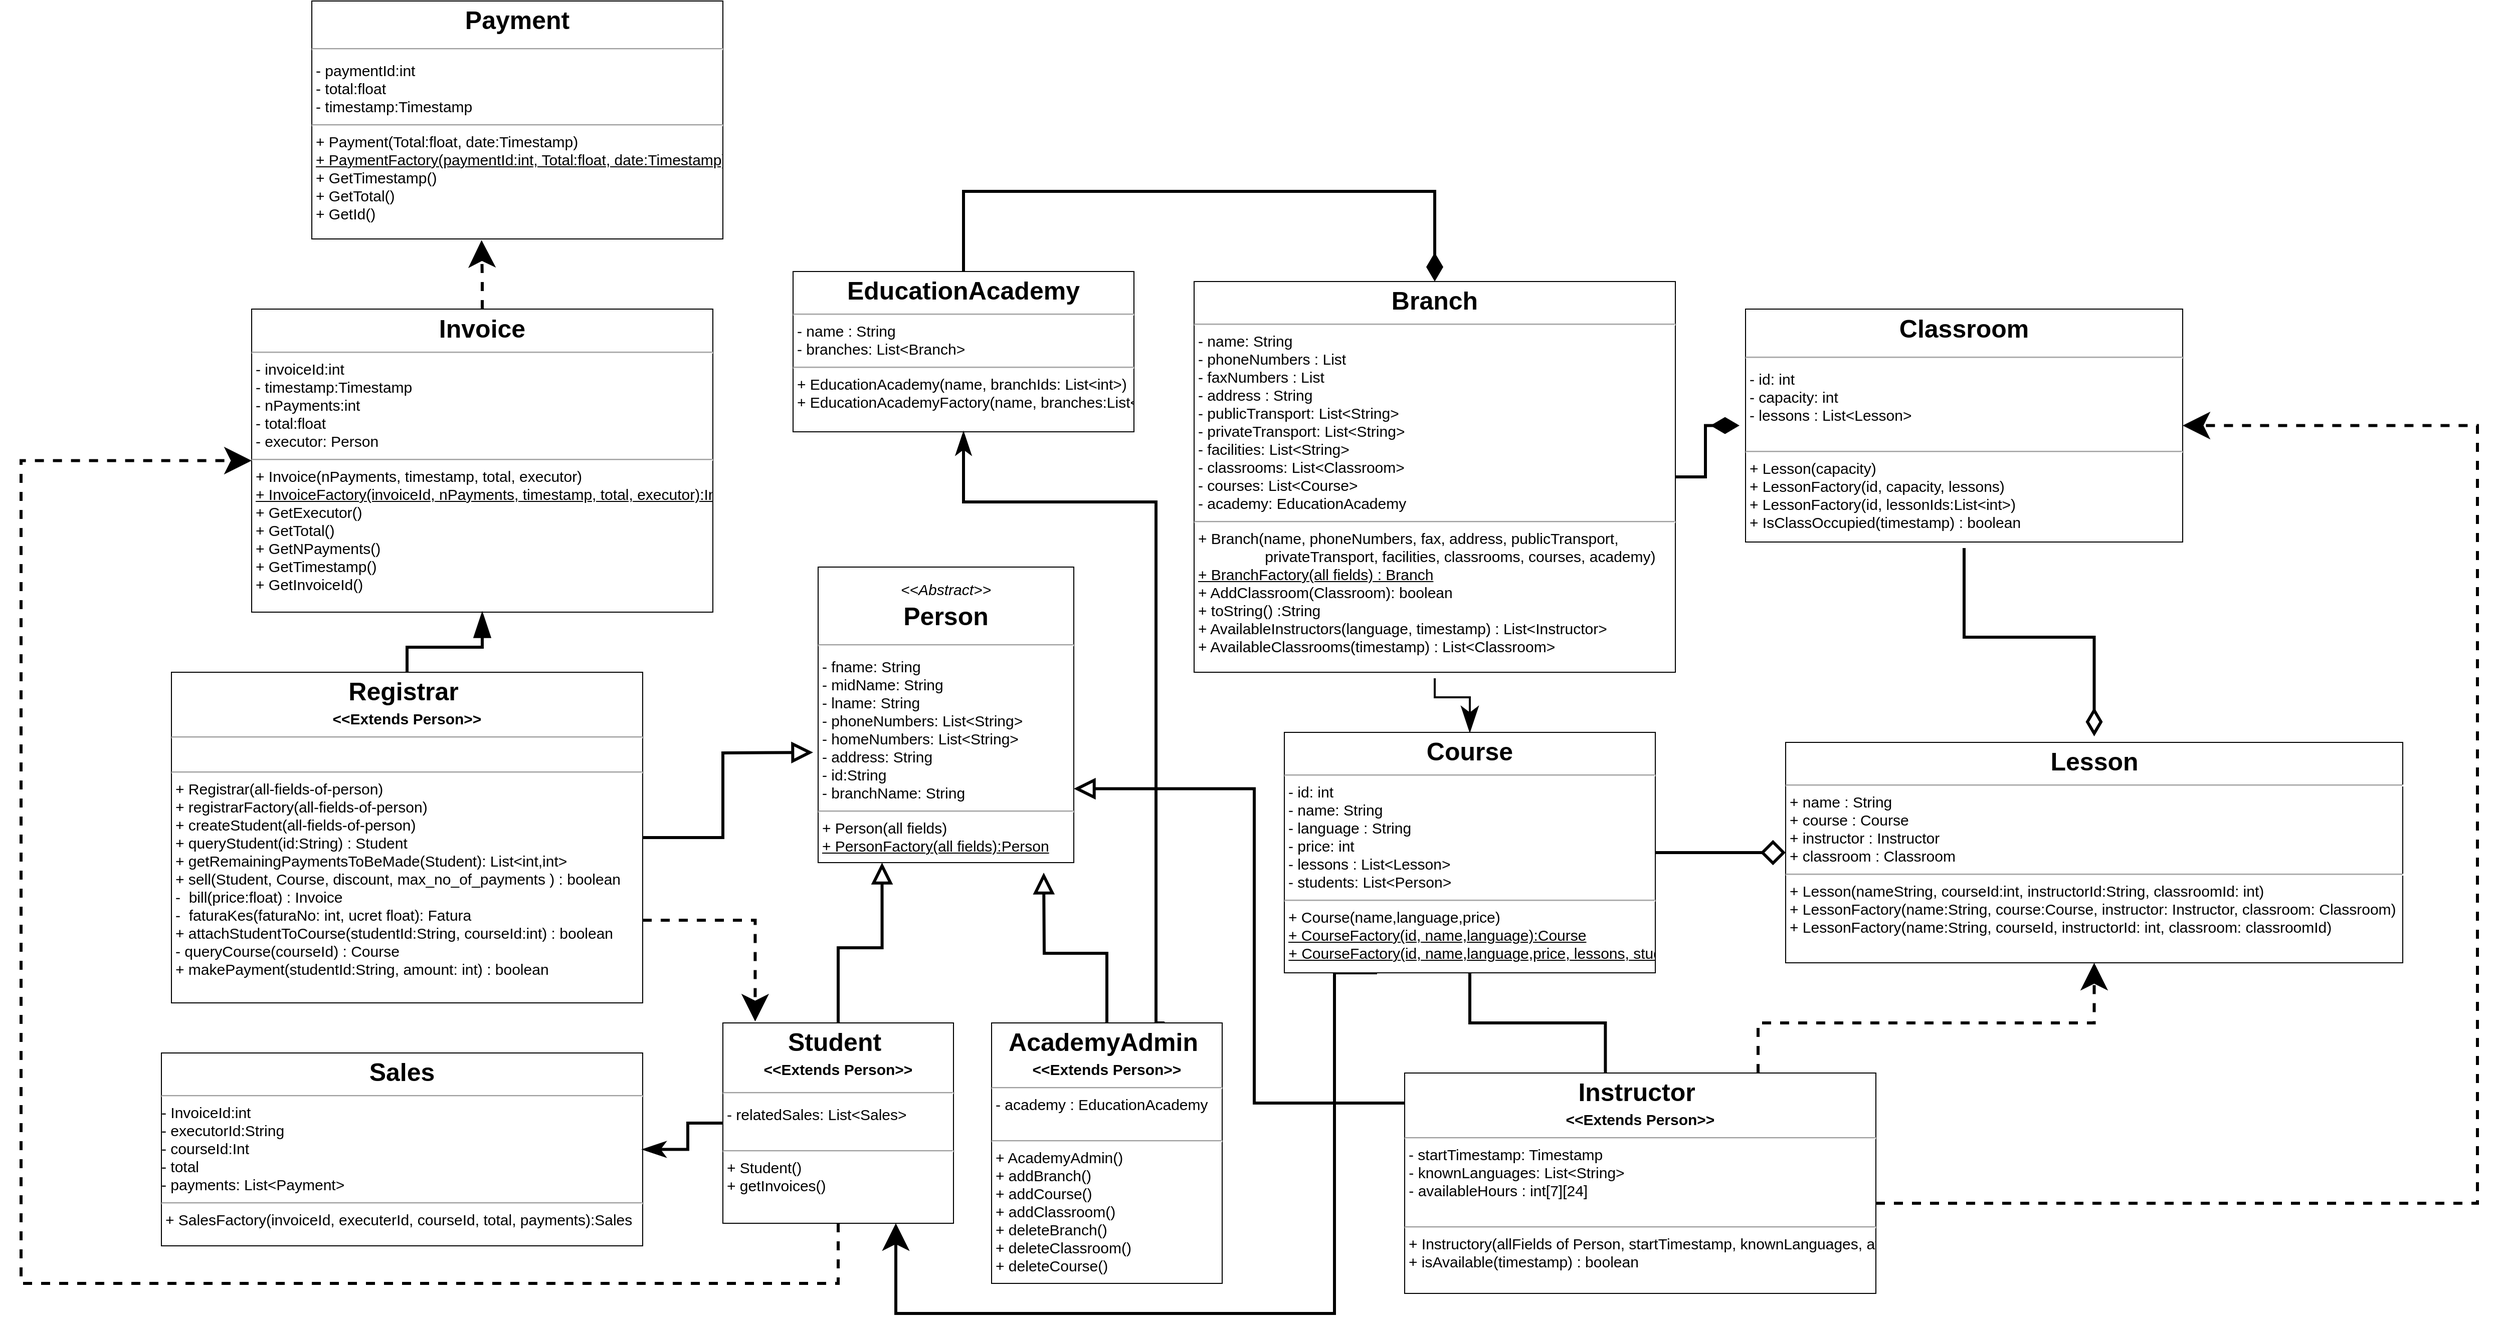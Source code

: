 <mxfile version="13.0.5" type="device"><diagram id="2C_OAqf6J48LIvQgEIky" name="Page-1"><mxGraphModel dx="1768" dy="2497" grid="1" gridSize="10" guides="1" tooltips="1" connect="1" arrows="1" fold="1" page="1" pageScale="1" pageWidth="827" pageHeight="1169" math="0" shadow="0"><root><mxCell id="0"/><mxCell id="1" parent="0"/><mxCell id="1T0e_GqryisU6ps7RRS--2" style="edgeStyle=orthogonalEdgeStyle;rounded=0;orthogonalLoop=1;jettySize=auto;html=1;entryX=0.5;entryY=0;entryDx=0;entryDy=0;endArrow=diamondThin;endFill=1;strokeWidth=3;endSize=20;fontSize=15;exitX=0.5;exitY=0;exitDx=0;exitDy=0;" edge="1" parent="1" source="rTqY-2HnJ8GbLeVZqJn4-1" target="rTqY-2HnJ8GbLeVZqJn4-5"><mxGeometry relative="1" as="geometry"><Array as="points"><mxPoint x="1810" y="60"/><mxPoint x="2280" y="60"/></Array></mxGeometry></mxCell><mxCell id="rTqY-2HnJ8GbLeVZqJn4-1" value="&lt;p style=&quot;margin: 4px 0px 0px ; text-align: center&quot;&gt;&lt;b&gt;&lt;font style=&quot;font-size: 25px&quot;&gt;EducationAcademy&lt;/font&gt;&lt;/b&gt;&lt;/p&gt;&lt;hr style=&quot;font-size: 15px&quot;&gt;&lt;p style=&quot;margin: 0px 0px 0px 4px ; font-size: 15px&quot;&gt;- name : String&amp;nbsp;&lt;/p&gt;&lt;p style=&quot;margin: 0px 0px 0px 4px ; font-size: 15px&quot;&gt;- branches: List&amp;lt;Branch&amp;gt;&lt;/p&gt;&lt;hr style=&quot;font-size: 15px&quot;&gt;&lt;p style=&quot;margin: 0px 0px 0px 4px ; font-size: 15px&quot;&gt;+ EducationAcademy(name, branchIds: List&amp;lt;int&amp;gt;)&lt;br style=&quot;font-size: 15px&quot;&gt;&lt;/p&gt;&lt;p style=&quot;margin: 0px 0px 0px 4px ; font-size: 15px&quot;&gt;+ EducationAcademyFactory(name, branches:List&amp;lt;Branch&amp;gt;)&lt;/p&gt;&lt;p style=&quot;margin: 0px 0px 0px 4px ; font-size: 15px&quot;&gt;&lt;br style=&quot;font-size: 15px&quot;&gt;&lt;/p&gt;" style="verticalAlign=top;align=left;overflow=fill;fontSize=15;fontFamily=Helvetica;html=1;" parent="1" vertex="1"><mxGeometry x="1640" y="140" width="340" height="160" as="geometry"/></mxCell><mxCell id="1T0e_GqryisU6ps7RRS--7" style="edgeStyle=orthogonalEdgeStyle;rounded=0;orthogonalLoop=1;jettySize=auto;html=1;sourcePerimeterSpacing=6;endArrow=diamondThin;endFill=0;endSize=20;targetPerimeterSpacing=6;strokeWidth=3;fontSize=15;" edge="1" parent="1" source="rTqY-2HnJ8GbLeVZqJn4-2" target="rTqY-2HnJ8GbLeVZqJn4-11"><mxGeometry relative="1" as="geometry"/></mxCell><mxCell id="rTqY-2HnJ8GbLeVZqJn4-2" value="&lt;p style=&quot;margin: 4px 0px 0px ; text-align: center ; font-size: 25px&quot;&gt;&lt;b&gt;&lt;font style=&quot;font-size: 25px&quot;&gt;Classroom&lt;/font&gt;&lt;/b&gt;&lt;/p&gt;&lt;hr style=&quot;font-size: 25px&quot;&gt;&lt;p style=&quot;margin: 0px 0px 0px 4px&quot;&gt;&lt;font style=&quot;font-size: 15px&quot;&gt;- id: int&lt;/font&gt;&lt;/p&gt;&lt;p style=&quot;margin: 0px 0px 0px 4px&quot;&gt;&lt;font style=&quot;font-size: 15px&quot;&gt;- capacity: int&lt;/font&gt;&lt;/p&gt;&lt;p style=&quot;margin: 0px 0px 0px 4px&quot;&gt;&lt;font style=&quot;font-size: 15px&quot;&gt;- lessons : List&amp;lt;Lesson&amp;gt;&lt;/font&gt;&lt;/p&gt;&lt;p style=&quot;margin: 0px 0px 0px 4px&quot;&gt;&lt;font style=&quot;font-size: 15px&quot;&gt;&lt;br&gt;&lt;/font&gt;&lt;/p&gt;&lt;hr&gt;&lt;p style=&quot;margin: 0px 0px 0px 4px&quot;&gt;&lt;font style=&quot;font-size: 15px&quot;&gt;+ Lesson(capacity)&lt;/font&gt;&lt;/p&gt;&lt;p style=&quot;margin: 0px 0px 0px 4px&quot;&gt;&lt;font style=&quot;font-size: 15px&quot;&gt;+ LessonFactory(id, capacity, lessons)&lt;/font&gt;&lt;/p&gt;&lt;p style=&quot;margin: 0px 0px 0px 4px&quot;&gt;&lt;font style=&quot;font-size: 15px&quot;&gt;+ LessonFactory(id, lessonIds:List&amp;lt;int&amp;gt;)&lt;/font&gt;&lt;/p&gt;&lt;p style=&quot;margin: 0px 0px 0px 4px&quot;&gt;&lt;font style=&quot;font-size: 15px&quot;&gt;+ IsClassOccupied(timestamp) : boolean&lt;/font&gt;&lt;/p&gt;" style="verticalAlign=top;align=left;overflow=fill;fontSize=15;fontFamily=Helvetica;html=1;" parent="1" vertex="1"><mxGeometry x="2590" y="177.5" width="436" height="232.5" as="geometry"/></mxCell><mxCell id="rTqY-2HnJ8GbLeVZqJn4-3" value="&lt;p style=&quot;margin: 4px 0px 0px ; text-align: center ; font-size: 25px&quot;&gt;&lt;i style=&quot;font-size: 15px&quot;&gt;&amp;lt;&amp;lt;Abstract&amp;gt;&amp;gt;&lt;/i&gt;&lt;br style=&quot;font-size: 15px&quot;&gt;&lt;b&gt;&lt;font style=&quot;font-size: 25px&quot;&gt;Person&lt;/font&gt;&lt;/b&gt;&lt;/p&gt;&lt;hr style=&quot;font-size: 25px&quot;&gt;&lt;p style=&quot;margin: 0px 0px 0px 4px ; font-size: 15px&quot;&gt;- fname: String&lt;/p&gt;&lt;p style=&quot;margin: 0px 0px 0px 4px ; font-size: 15px&quot;&gt;- midName: String&lt;/p&gt;&lt;p style=&quot;margin: 0px 0px 0px 4px ; font-size: 15px&quot;&gt;- lname: String&lt;/p&gt;&lt;p style=&quot;margin: 0px 0px 0px 4px ; font-size: 15px&quot;&gt;- phoneNumbers: List&amp;lt;String&amp;gt;&lt;/p&gt;&lt;p style=&quot;margin: 0px 0px 0px 4px ; font-size: 15px&quot;&gt;- homeNumbers: List&amp;lt;String&amp;gt;&lt;/p&gt;&lt;p style=&quot;margin: 0px 0px 0px 4px ; font-size: 15px&quot;&gt;- address: String&lt;br style=&quot;font-size: 15px&quot;&gt;&lt;/p&gt;&lt;p style=&quot;margin: 0px 0px 0px 4px ; font-size: 15px&quot;&gt;- id:String&lt;br style=&quot;font-size: 15px&quot;&gt;&lt;/p&gt;&lt;p style=&quot;margin: 0px 0px 0px 4px ; font-size: 15px&quot;&gt;- branchName: String&lt;/p&gt;&lt;hr style=&quot;font-size: 15px&quot;&gt;&lt;p style=&quot;margin: 0px 0px 0px 4px ; font-size: 15px&quot;&gt;+ Person(all fields)&lt;br style=&quot;font-size: 15px&quot;&gt;&lt;u style=&quot;font-size: 15px&quot;&gt;+ PersonFactory(all fields):Person&lt;/u&gt;&lt;/p&gt;" style="verticalAlign=top;align=left;overflow=fill;fontSize=15;fontFamily=Helvetica;html=1;" parent="1" vertex="1"><mxGeometry x="1665" y="435" width="255" height="295" as="geometry"/></mxCell><mxCell id="1T0e_GqryisU6ps7RRS--21" style="edgeStyle=orthogonalEdgeStyle;rounded=0;orthogonalLoop=1;jettySize=auto;html=1;entryX=1;entryY=0.75;entryDx=0;entryDy=0;sourcePerimeterSpacing=0;endArrow=block;endFill=0;endSize=14;targetPerimeterSpacing=0;strokeColor=#000000;strokeWidth=3;fontSize=15;" edge="1" parent="1" source="rTqY-2HnJ8GbLeVZqJn4-4" target="rTqY-2HnJ8GbLeVZqJn4-3"><mxGeometry relative="1" as="geometry"><Array as="points"><mxPoint x="2100" y="970"/><mxPoint x="2100" y="656"/></Array></mxGeometry></mxCell><mxCell id="1T0e_GqryisU6ps7RRS--39" style="edgeStyle=orthogonalEdgeStyle;rounded=0;orthogonalLoop=1;jettySize=auto;html=1;exitX=0.75;exitY=0;exitDx=0;exitDy=0;dashed=1;sourcePerimeterSpacing=0;endArrow=classic;endFill=1;endSize=18;targetPerimeterSpacing=0;strokeColor=#000000;strokeWidth=3;fontSize=15;" edge="1" parent="1" source="rTqY-2HnJ8GbLeVZqJn4-4" target="rTqY-2HnJ8GbLeVZqJn4-11"><mxGeometry relative="1" as="geometry"/></mxCell><mxCell id="1T0e_GqryisU6ps7RRS--40" style="edgeStyle=orthogonalEdgeStyle;rounded=0;orthogonalLoop=1;jettySize=auto;html=1;entryX=1;entryY=0.5;entryDx=0;entryDy=0;dashed=1;sourcePerimeterSpacing=0;endArrow=classic;endFill=1;endSize=18;targetPerimeterSpacing=0;strokeColor=#000000;strokeWidth=3;fontSize=15;" edge="1" parent="1" source="rTqY-2HnJ8GbLeVZqJn4-4" target="rTqY-2HnJ8GbLeVZqJn4-2"><mxGeometry relative="1" as="geometry"><Array as="points"><mxPoint x="2425" y="1070"/><mxPoint x="3320" y="1070"/><mxPoint x="3320" y="294"/></Array></mxGeometry></mxCell><mxCell id="rTqY-2HnJ8GbLeVZqJn4-4" value="&lt;p style=&quot;margin: 4px 0px 0px ; text-align: center&quot;&gt;&lt;b&gt;&lt;font style=&quot;font-size: 25px&quot;&gt;Instructor&amp;nbsp;&lt;/font&gt;&lt;/b&gt;&lt;/p&gt;&lt;p style=&quot;margin: 4px 0px 0px ; text-align: center ; font-size: 15px&quot;&gt;&lt;b style=&quot;font-size: 15px&quot;&gt;&amp;lt;&amp;lt;Extends Person&amp;gt;&amp;gt;&lt;/b&gt;&lt;/p&gt;&lt;hr style=&quot;font-size: 15px&quot;&gt;&lt;p style=&quot;margin: 0px 0px 0px 4px ; font-size: 15px&quot;&gt;- startTimestamp: Timestamp&lt;/p&gt;&amp;nbsp;- knownLanguages: List&amp;lt;String&amp;gt;&lt;br style=&quot;font-size: 15px&quot;&gt;&amp;nbsp;- availableHours : int[7][24]&lt;br style=&quot;font-size: 15px&quot;&gt;&lt;div style=&quot;padding: 0px ; margin: 0px ; font-size: 15px&quot;&gt;&lt;br style=&quot;padding: 0px ; margin: 0px ; font-size: 15px&quot;&gt;&lt;/div&gt;&lt;hr style=&quot;font-size: 15px&quot;&gt;&lt;p style=&quot;margin: 0px 0px 0px 4px ; font-size: 15px&quot;&gt;&lt;span style=&quot;font-size: 15px&quot;&gt;+ Instructory(allFields of Person, startTimestamp, knownLanguages, availableHourse)&lt;/span&gt;&lt;/p&gt;&lt;p style=&quot;margin: 0px 0px 0px 4px ; font-size: 15px&quot;&gt;&lt;span style=&quot;font-size: 15px&quot;&gt;+ isAvailable(timestamp) : boolean&lt;/span&gt;&lt;/p&gt;&lt;p style=&quot;margin: 0px 0px 0px 4px ; font-size: 15px&quot;&gt;&lt;br style=&quot;font-size: 15px&quot;&gt;&lt;/p&gt;&lt;p style=&quot;margin: 0px 0px 0px 4px ; font-size: 15px&quot;&gt;&lt;br style=&quot;font-size: 15px&quot;&gt;&lt;/p&gt;" style="verticalAlign=top;align=left;overflow=fill;fontSize=15;fontFamily=Helvetica;html=1;" parent="1" vertex="1"><mxGeometry x="2250" y="940" width="470" height="220" as="geometry"/></mxCell><mxCell id="1T0e_GqryisU6ps7RRS--3" style="edgeStyle=orthogonalEdgeStyle;rounded=0;orthogonalLoop=1;jettySize=auto;html=1;sourcePerimeterSpacing=6;endArrow=diamondThin;endFill=1;endSize=20;targetPerimeterSpacing=6;strokeWidth=3;exitX=1;exitY=0.5;exitDx=0;exitDy=0;fontSize=15;" edge="1" parent="1" source="rTqY-2HnJ8GbLeVZqJn4-5" target="rTqY-2HnJ8GbLeVZqJn4-2"><mxGeometry relative="1" as="geometry"/></mxCell><mxCell id="1T0e_GqryisU6ps7RRS--13" style="edgeStyle=orthogonalEdgeStyle;rounded=0;orthogonalLoop=1;jettySize=auto;html=1;entryX=0.5;entryY=0;entryDx=0;entryDy=0;sourcePerimeterSpacing=6;endArrow=classicThin;endFill=1;endSize=20;targetPerimeterSpacing=6;strokeWidth=2;fontSize=15;" edge="1" parent="1" source="rTqY-2HnJ8GbLeVZqJn4-5" target="rTqY-2HnJ8GbLeVZqJn4-12"><mxGeometry relative="1" as="geometry"/></mxCell><mxCell id="rTqY-2HnJ8GbLeVZqJn4-5" value="&lt;p style=&quot;margin: 4px 0px 0px ; text-align: center&quot;&gt;&lt;b&gt;&lt;font style=&quot;font-size: 25px&quot;&gt;Branch&lt;/font&gt;&lt;/b&gt;&lt;/p&gt;&lt;hr style=&quot;font-size: 15px&quot;&gt;&lt;p style=&quot;margin: 0px 0px 0px 4px ; font-size: 15px&quot;&gt;&lt;span style=&quot;font-size: 15px&quot;&gt;- name: String&lt;/span&gt;&lt;/p&gt;&lt;p style=&quot;margin: 0px 0px 0px 4px ; font-size: 15px&quot;&gt;&lt;span style=&quot;font-size: 15px&quot;&gt;- phoneNumbers : List&lt;/span&gt;&lt;/p&gt;&lt;p style=&quot;margin: 0px 0px 0px 4px ; font-size: 15px&quot;&gt;&lt;span style=&quot;font-size: 15px&quot;&gt;- faxNumbers : List&lt;/span&gt;&lt;/p&gt;&lt;p style=&quot;margin: 0px 0px 0px 4px ; font-size: 15px&quot;&gt;&lt;span style=&quot;font-size: 15px&quot;&gt;- address : String&lt;/span&gt;&lt;/p&gt;&lt;p style=&quot;margin: 0px 0px 0px 4px ; font-size: 15px&quot;&gt;&lt;span style=&quot;font-size: 15px&quot;&gt;- publicTransport: List&amp;lt;String&amp;gt;&lt;/span&gt;&lt;/p&gt;&lt;p style=&quot;margin: 0px 0px 0px 4px ; font-size: 15px&quot;&gt;&lt;span style=&quot;font-size: 15px&quot;&gt;- privateTransport: List&amp;lt;String&amp;gt;&lt;/span&gt;&lt;/p&gt;&lt;p style=&quot;margin: 0px 0px 0px 4px ; font-size: 15px&quot;&gt;&lt;span style=&quot;font-size: 15px&quot;&gt;- facilities: List&amp;lt;String&amp;gt;&lt;/span&gt;&lt;/p&gt;&lt;p style=&quot;margin: 0px 0px 0px 4px ; font-size: 15px&quot;&gt;&lt;span style=&quot;font-size: 15px&quot;&gt;- classrooms: List&amp;lt;Classroom&amp;gt;&lt;/span&gt;&lt;/p&gt;&lt;p style=&quot;margin: 0px 0px 0px 4px ; font-size: 15px&quot;&gt;&lt;span style=&quot;font-size: 15px&quot;&gt;- courses: List&amp;lt;Course&amp;gt;&lt;/span&gt;&lt;/p&gt;&lt;p style=&quot;margin: 0px 0px 0px 4px ; font-size: 15px&quot;&gt;&lt;span style=&quot;font-size: 15px&quot;&gt;- academy: EducationAcademy&lt;/span&gt;&lt;/p&gt;&lt;hr style=&quot;font-size: 15px&quot;&gt;&lt;p style=&quot;margin: 0px 0px 0px 4px ; font-size: 15px&quot;&gt;+ Branch(name, phoneNumbers, fax, address, publicTransport,&amp;nbsp;&lt;/p&gt;&lt;p style=&quot;margin: 0px 0px 0px 4px ; font-size: 15px&quot;&gt;&amp;nbsp; &amp;nbsp; &amp;nbsp; &amp;nbsp; &amp;nbsp; &amp;nbsp; &amp;nbsp; &amp;nbsp; privateTransport, facilities, classrooms, courses, academy)&lt;/p&gt;&lt;p style=&quot;margin: 0px 0px 0px 4px ; font-size: 15px&quot;&gt;&lt;u style=&quot;font-size: 15px&quot;&gt;+ BranchFactory(all fields) : Branch&lt;/u&gt;&lt;/p&gt;&lt;p style=&quot;margin: 0px 0px 0px 4px ; font-size: 15px&quot;&gt;+ AddClassroom(Classroom): boolean&lt;/p&gt;&lt;p style=&quot;margin: 0px 0px 0px 4px ; font-size: 15px&quot;&gt;+ toString() :String&lt;/p&gt;&lt;p style=&quot;margin: 0px 0px 0px 4px ; font-size: 15px&quot;&gt;+ AvailableInstructors(language, timestamp) : List&amp;lt;Instructor&amp;gt;&amp;nbsp;&lt;/p&gt;&lt;p style=&quot;margin: 0px 0px 0px 4px ; font-size: 15px&quot;&gt;+ AvailableClassrooms(timestamp) : List&amp;lt;Classroom&amp;gt;&lt;/p&gt;&lt;p style=&quot;margin: 0px 0px 0px 4px ; font-size: 15px&quot;&gt;&lt;br style=&quot;font-size: 15px&quot;&gt;&lt;/p&gt;" style="verticalAlign=top;align=left;overflow=fill;fontSize=15;fontFamily=Helvetica;html=1;" parent="1" vertex="1"><mxGeometry x="2040" y="150" width="480" height="390" as="geometry"/></mxCell><mxCell id="1T0e_GqryisU6ps7RRS--33" style="edgeStyle=orthogonalEdgeStyle;rounded=0;orthogonalLoop=1;jettySize=auto;html=1;entryX=0.413;entryY=1.005;entryDx=0;entryDy=0;entryPerimeter=0;dashed=1;sourcePerimeterSpacing=0;endArrow=classic;endFill=1;endSize=18;targetPerimeterSpacing=0;strokeColor=#000000;strokeWidth=3;fontSize=15;" edge="1" parent="1" source="rTqY-2HnJ8GbLeVZqJn4-6" target="rTqY-2HnJ8GbLeVZqJn4-8"><mxGeometry relative="1" as="geometry"/></mxCell><mxCell id="rTqY-2HnJ8GbLeVZqJn4-6" value="&lt;p style=&quot;margin: 4px 0px 0px ; text-align: center&quot;&gt;&lt;b&gt;&lt;font style=&quot;font-size: 25px&quot;&gt;Invoice&lt;/font&gt;&lt;/b&gt;&lt;/p&gt;&lt;hr style=&quot;font-size: 15px&quot;&gt;&lt;p style=&quot;margin: 0px 0px 0px 4px ; font-size: 15px&quot;&gt;- invoiceId:int&lt;/p&gt;&lt;p style=&quot;margin: 0px 0px 0px 4px ; font-size: 15px&quot;&gt;- timestamp:Timestamp&lt;/p&gt;&lt;p style=&quot;margin: 0px 0px 0px 4px ; font-size: 15px&quot;&gt;- nPayments:int&lt;/p&gt;&lt;p style=&quot;margin: 0px 0px 0px 4px ; font-size: 15px&quot;&gt;- total:float&lt;/p&gt;&lt;p style=&quot;margin: 0px 0px 0px 4px ; font-size: 15px&quot;&gt;- executor: Person&lt;/p&gt;&lt;hr style=&quot;font-size: 15px&quot;&gt;&lt;p style=&quot;margin: 0px 0px 0px 4px ; font-size: 15px&quot;&gt;+ Invoice(nPayments, timestamp, total, executor)&lt;/p&gt;&lt;p style=&quot;margin: 0px 0px 0px 4px ; font-size: 15px&quot;&gt;&lt;u style=&quot;font-size: 15px&quot;&gt;+ InvoiceFactory(invoiceId, nPayments, timestamp, total, executor):Invoice&lt;/u&gt;&lt;br style=&quot;font-size: 15px&quot;&gt;&lt;/p&gt;&lt;p style=&quot;margin: 0px 0px 0px 4px ; font-size: 15px&quot;&gt;+ GetExecutor()&lt;/p&gt;&lt;p style=&quot;margin: 0px 0px 0px 4px ; font-size: 15px&quot;&gt;+ GetTotal()&lt;/p&gt;&lt;p style=&quot;margin: 0px 0px 0px 4px ; font-size: 15px&quot;&gt;+ GetNPayments()&lt;/p&gt;&lt;p style=&quot;margin: 0px 0px 0px 4px ; font-size: 15px&quot;&gt;+ GetTimestamp()&lt;/p&gt;&lt;p style=&quot;margin: 0px 0px 0px 4px ; font-size: 15px&quot;&gt;+ GetInvoiceId()&lt;/p&gt;" style="verticalAlign=top;align=left;overflow=fill;fontSize=15;fontFamily=Helvetica;html=1;" parent="1" vertex="1"><mxGeometry x="1100" y="177.5" width="460" height="302.5" as="geometry"/></mxCell><mxCell id="rTqY-2HnJ8GbLeVZqJn4-7" value="&lt;p style=&quot;margin: 4px 0px 0px ; text-align: center&quot;&gt;&lt;b&gt;&lt;font style=&quot;font-size: 25px&quot;&gt;Sales&lt;/font&gt;&lt;/b&gt;&lt;/p&gt;&lt;hr style=&quot;font-size: 15px&quot;&gt;&lt;p style=&quot;margin: 0px 0px 0px 4px ; font-size: 15px&quot;&gt;&lt;/p&gt;- InvoiceId:int&lt;br style=&quot;font-size: 15px&quot;&gt;- executorId:String&lt;br style=&quot;font-size: 15px&quot;&gt;- courseId:Int&lt;br style=&quot;font-size: 15px&quot;&gt;- total&lt;br style=&quot;font-size: 15px&quot;&gt;- payments: List&amp;lt;Payment&amp;gt;&amp;nbsp;&lt;br style=&quot;font-size: 15px&quot;&gt;&lt;hr style=&quot;font-size: 15px&quot;&gt;&lt;p style=&quot;margin: 0px 0px 0px 4px ; font-size: 15px&quot;&gt;+ SalesFactory(invoiceId, executerId, courseId, total, payments):Sales&lt;/p&gt;&lt;p style=&quot;margin: 0px 0px 0px 4px ; font-size: 15px&quot;&gt;&lt;br style=&quot;font-size: 15px&quot;&gt;&lt;/p&gt;" style="verticalAlign=top;align=left;overflow=fill;fontSize=15;fontFamily=Helvetica;html=1;" parent="1" vertex="1"><mxGeometry x="1010" y="920" width="480" height="192.5" as="geometry"/></mxCell><mxCell id="rTqY-2HnJ8GbLeVZqJn4-8" value="&lt;p style=&quot;margin: 4px 0px 0px ; text-align: center ; font-size: 25px&quot;&gt;&lt;b&gt;&lt;font style=&quot;font-size: 25px&quot;&gt;Payment&lt;/font&gt;&lt;/b&gt;&lt;/p&gt;&lt;hr style=&quot;font-size: 25px&quot;&gt;&lt;p style=&quot;margin: 0px 0px 0px 4px ; font-size: 15px&quot;&gt;- paymentId:int&lt;/p&gt;&lt;p style=&quot;margin: 0px 0px 0px 4px ; font-size: 15px&quot;&gt;- total:float&lt;/p&gt;&lt;p style=&quot;margin: 0px 0px 0px 4px ; font-size: 15px&quot;&gt;- timestamp:Timestamp&amp;nbsp; &amp;nbsp;&lt;/p&gt;&lt;hr style=&quot;font-size: 15px&quot;&gt;&lt;p style=&quot;margin: 0px 0px 0px 4px ; font-size: 15px&quot;&gt;+ Payment(Total:float, date:Timestamp)&lt;br style=&quot;font-size: 15px&quot;&gt;&lt;/p&gt;&lt;p style=&quot;margin: 0px 0px 0px 4px ; font-size: 15px&quot;&gt;&lt;u style=&quot;font-size: 15px&quot;&gt;+ PaymentFactory(paymentId:int, Total:float, date:Timestamp):Payment&lt;/u&gt;&lt;/p&gt;&lt;p style=&quot;margin: 0px 0px 0px 4px ; font-size: 15px&quot;&gt;+ GetTimestamp()&lt;/p&gt;&lt;p style=&quot;margin: 0px 0px 0px 4px ; font-size: 15px&quot;&gt;+ GetTotal()&lt;/p&gt;&lt;p style=&quot;margin: 0px 0px 0px 4px ; font-size: 15px&quot;&gt;+ GetId()&lt;/p&gt;" style="verticalAlign=top;align=left;overflow=fill;fontSize=15;fontFamily=Helvetica;html=1;" parent="1" vertex="1"><mxGeometry x="1160" y="-130" width="410" height="237.5" as="geometry"/></mxCell><mxCell id="1T0e_GqryisU6ps7RRS--19" style="edgeStyle=orthogonalEdgeStyle;rounded=0;orthogonalLoop=1;jettySize=auto;html=1;exitX=0.5;exitY=0;exitDx=0;exitDy=0;entryX=0.25;entryY=1;entryDx=0;entryDy=0;sourcePerimeterSpacing=0;endArrow=block;endFill=0;endSize=14;targetPerimeterSpacing=0;strokeColor=#000000;strokeWidth=3;fontSize=15;" edge="1" parent="1" source="rTqY-2HnJ8GbLeVZqJn4-9" target="rTqY-2HnJ8GbLeVZqJn4-3"><mxGeometry relative="1" as="geometry"/></mxCell><mxCell id="1T0e_GqryisU6ps7RRS--25" style="edgeStyle=orthogonalEdgeStyle;rounded=0;orthogonalLoop=1;jettySize=auto;html=1;sourcePerimeterSpacing=0;endArrow=classicThin;endFill=1;endSize=14;targetPerimeterSpacing=0;strokeColor=#000000;strokeWidth=3;fontSize=15;" edge="1" parent="1" source="rTqY-2HnJ8GbLeVZqJn4-9" target="rTqY-2HnJ8GbLeVZqJn4-7"><mxGeometry relative="1" as="geometry"/></mxCell><mxCell id="1T0e_GqryisU6ps7RRS--41" style="edgeStyle=orthogonalEdgeStyle;rounded=0;orthogonalLoop=1;jettySize=auto;html=1;entryX=0;entryY=0.5;entryDx=0;entryDy=0;dashed=1;sourcePerimeterSpacing=0;endArrow=classic;endFill=1;endSize=18;targetPerimeterSpacing=0;strokeColor=#000000;strokeWidth=3;fontSize=15;" edge="1" parent="1" source="rTqY-2HnJ8GbLeVZqJn4-9" target="rTqY-2HnJ8GbLeVZqJn4-6"><mxGeometry relative="1" as="geometry"><Array as="points"><mxPoint x="1685" y="1150"/><mxPoint x="870" y="1150"/><mxPoint x="870" y="329"/></Array></mxGeometry></mxCell><mxCell id="rTqY-2HnJ8GbLeVZqJn4-9" value="&lt;p style=&quot;margin: 4px 0px 0px ; text-align: center&quot;&gt;&lt;b style=&quot;font-size: 25px&quot;&gt;&lt;font style=&quot;font-size: 25px&quot;&gt;Student&amp;nbsp;&lt;/font&gt;&lt;/b&gt;&lt;/p&gt;&lt;p style=&quot;margin: 4px 0px 0px ; text-align: center&quot;&gt;&lt;b&gt;&lt;font style=&quot;font-size: 15px&quot;&gt;&amp;lt;&amp;lt;Extends Person&amp;gt;&amp;gt;&lt;/font&gt;&lt;/b&gt;&lt;/p&gt;&lt;hr style=&quot;font-size: 25px&quot;&gt;&lt;p style=&quot;margin: 0px 0px 0px 4px ; font-size: 15px&quot;&gt;- relatedSales: List&amp;lt;Sales&amp;gt;&lt;/p&gt;&lt;p style=&quot;margin: 0px 0px 0px 4px ; font-size: 15px&quot;&gt;&lt;br style=&quot;font-size: 15px&quot;&gt;&lt;/p&gt;&lt;hr style=&quot;font-size: 15px&quot;&gt;&lt;p style=&quot;margin: 0px 0px 0px 4px ; font-size: 15px&quot;&gt;+ Student()&lt;/p&gt;&lt;p style=&quot;margin: 0px 0px 0px 4px ; font-size: 15px&quot;&gt;+ getInvoices()&lt;/p&gt;&lt;p style=&quot;margin: 0px 0px 0px 4px ; font-size: 15px&quot;&gt;&lt;br style=&quot;font-size: 15px&quot;&gt;&lt;/p&gt;" style="verticalAlign=top;align=left;overflow=fill;fontSize=15;fontFamily=Helvetica;html=1;" parent="1" vertex="1"><mxGeometry x="1570" y="890" width="230" height="200" as="geometry"/></mxCell><mxCell id="1T0e_GqryisU6ps7RRS--24" style="edgeStyle=orthogonalEdgeStyle;rounded=0;orthogonalLoop=1;jettySize=auto;html=1;exitX=1;exitY=0.5;exitDx=0;exitDy=0;sourcePerimeterSpacing=0;endArrow=block;endFill=0;endSize=14;targetPerimeterSpacing=0;strokeColor=#000000;strokeWidth=3;fontSize=15;" edge="1" parent="1" source="rTqY-2HnJ8GbLeVZqJn4-10"><mxGeometry relative="1" as="geometry"><mxPoint x="1660" y="620" as="targetPoint"/></mxGeometry></mxCell><mxCell id="1T0e_GqryisU6ps7RRS--30" style="edgeStyle=orthogonalEdgeStyle;rounded=0;orthogonalLoop=1;jettySize=auto;html=1;exitX=0.5;exitY=0;exitDx=0;exitDy=0;sourcePerimeterSpacing=0;endArrow=blockThin;endFill=1;endSize=18;targetPerimeterSpacing=0;strokeColor=#000000;strokeWidth=3;fontSize=15;" edge="1" parent="1" source="rTqY-2HnJ8GbLeVZqJn4-10" target="rTqY-2HnJ8GbLeVZqJn4-6"><mxGeometry relative="1" as="geometry"><mxPoint x="1250" y="500" as="targetPoint"/></mxGeometry></mxCell><mxCell id="1T0e_GqryisU6ps7RRS--34" style="edgeStyle=orthogonalEdgeStyle;rounded=0;orthogonalLoop=1;jettySize=auto;html=1;exitX=1;exitY=0.75;exitDx=0;exitDy=0;entryX=0.14;entryY=-0.007;entryDx=0;entryDy=0;entryPerimeter=0;dashed=1;sourcePerimeterSpacing=0;endArrow=classic;endFill=1;endSize=18;targetPerimeterSpacing=0;strokeColor=#000000;strokeWidth=3;fontSize=15;" edge="1" parent="1" source="rTqY-2HnJ8GbLeVZqJn4-10" target="rTqY-2HnJ8GbLeVZqJn4-9"><mxGeometry relative="1" as="geometry"/></mxCell><mxCell id="rTqY-2HnJ8GbLeVZqJn4-10" value="&lt;p style=&quot;margin: 4px 0px 0px ; text-align: center ; font-size: 25px&quot;&gt;&lt;font style=&quot;font-size: 25px&quot;&gt;&lt;span style=&quot;font-weight: 700&quot;&gt;Registrar&amp;nbsp;&lt;/span&gt;&lt;/font&gt;&lt;/p&gt;&lt;p style=&quot;margin: 4px 0px 0px ; text-align: center&quot;&gt;&lt;font style=&quot;font-size: 15px&quot;&gt;&lt;span style=&quot;font-weight: 700&quot;&gt;&amp;lt;&amp;lt;Extends Person&amp;gt;&amp;gt;&lt;/span&gt;&lt;br&gt;&lt;/font&gt;&lt;/p&gt;&lt;hr&gt;&lt;p style=&quot;margin: 0px 0px 0px 4px ; font-size: 15px&quot;&gt;&lt;br style=&quot;font-size: 15px&quot;&gt;&lt;/p&gt;&lt;hr style=&quot;font-size: 15px&quot;&gt;&lt;p style=&quot;margin: 0px 0px 0px 4px ; font-size: 15px&quot;&gt;+ Registrar(all-fields-of-person)&lt;/p&gt;&lt;p style=&quot;margin: 0px 0px 0px 4px ; font-size: 15px&quot;&gt;+ registrarFactory(all-fields-of-person)&lt;/p&gt;&lt;p style=&quot;margin: 0px 0px 0px 4px ; font-size: 15px&quot;&gt;+ createStudent(all-fields-of-person)&lt;/p&gt;&lt;p style=&quot;margin: 0px 0px 0px 4px ; font-size: 15px&quot;&gt;+ queryStudent(id:String) : Student&lt;/p&gt;&lt;p style=&quot;margin: 0px 0px 0px 4px ; font-size: 15px&quot;&gt;+ getRemainingPaymentsToBeMade(Student): List&amp;lt;int,int&amp;gt;&lt;/p&gt;&lt;p style=&quot;margin: 0px 0px 0px 4px ; font-size: 15px&quot;&gt;+ sell(Student, Course, discount, max_no_of_payments ) : boolean&lt;/p&gt;&lt;p style=&quot;margin: 0px 0px 0px 4px ; font-size: 15px&quot;&gt;-&amp;nbsp; bill(price:float) : Invoice&lt;/p&gt;&lt;p style=&quot;margin: 0px 0px 0px 4px ; font-size: 15px&quot;&gt;-&amp;nbsp; faturaKes(faturaNo: int, ucret float): Fatura&lt;br style=&quot;font-size: 15px&quot;&gt;&lt;/p&gt;&lt;p style=&quot;margin: 0px 0px 0px 4px ; font-size: 15px&quot;&gt;+ attachStudentToCourse(studentId:String, courseId:int) : boolean&lt;/p&gt;&lt;p style=&quot;margin: 0px 0px 0px 4px ; font-size: 15px&quot;&gt;- queryCourse(courseId) : Course&lt;/p&gt;&lt;p style=&quot;margin: 0px 0px 0px 4px ; font-size: 15px&quot;&gt;+ makePayment(studentId:String, amount: int) : boolean&lt;/p&gt;&lt;p style=&quot;margin: 0px 0px 0px 4px ; font-size: 15px&quot;&gt;&lt;br style=&quot;font-size: 15px&quot;&gt;&lt;/p&gt;&lt;p style=&quot;margin: 0px 0px 0px 4px ; font-size: 15px&quot;&gt;&lt;br style=&quot;font-size: 15px&quot;&gt;&lt;/p&gt;" style="verticalAlign=top;align=left;overflow=fill;fontSize=15;fontFamily=Helvetica;html=1;" parent="1" vertex="1"><mxGeometry x="1020" y="540" width="470" height="330" as="geometry"/></mxCell><mxCell id="rTqY-2HnJ8GbLeVZqJn4-11" value="&lt;p style=&quot;margin: 4px 0px 0px ; text-align: center&quot;&gt;&lt;b&gt;&lt;font style=&quot;font-size: 25px&quot;&gt;Lesson&lt;/font&gt;&lt;/b&gt;&lt;/p&gt;&lt;hr style=&quot;font-size: 15px&quot;&gt;&lt;p style=&quot;margin: 0px 0px 0px 4px ; font-size: 15px&quot;&gt;+ name : String&lt;/p&gt;&lt;p style=&quot;margin: 0px 0px 0px 4px ; font-size: 15px&quot;&gt;+ course : Course&lt;/p&gt;&lt;p style=&quot;margin: 0px 0px 0px 4px ; font-size: 15px&quot;&gt;+ instructor : Instructor&lt;/p&gt;&lt;p style=&quot;margin: 0px 0px 0px 4px ; font-size: 15px&quot;&gt;+ classroom : Classroom&lt;/p&gt;&lt;hr style=&quot;font-size: 15px&quot;&gt;&lt;p style=&quot;margin: 0px 0px 0px 4px ; font-size: 15px&quot;&gt;+ Lesson(nameString, courseId:int, instructorId:String, classroomId: int)&lt;/p&gt;&lt;p style=&quot;margin: 0px 0px 0px 4px ; font-size: 15px&quot;&gt;+ LessonFactory(name:String, course:Course, instructor: Instructor, classroom: Classroom)&lt;/p&gt;&lt;p style=&quot;margin: 0px 0px 0px 4px ; font-size: 15px&quot;&gt;+ LessonFactory(name:String, courseId, instructorId: int, classroom: classroomId)&lt;/p&gt;&lt;p style=&quot;margin: 0px 0px 0px 4px ; font-size: 15px&quot;&gt;&lt;br style=&quot;font-size: 15px&quot;&gt;&lt;/p&gt;" style="verticalAlign=top;align=left;overflow=fill;fontSize=15;fontFamily=Helvetica;html=1;" parent="1" vertex="1"><mxGeometry x="2630" y="610" width="615.5" height="220" as="geometry"/></mxCell><mxCell id="1T0e_GqryisU6ps7RRS--29" style="edgeStyle=orthogonalEdgeStyle;rounded=0;orthogonalLoop=1;jettySize=auto;html=1;exitX=1;exitY=0.5;exitDx=0;exitDy=0;entryX=0;entryY=0.5;entryDx=0;entryDy=0;sourcePerimeterSpacing=0;endArrow=diamond;endFill=0;endSize=18;targetPerimeterSpacing=0;strokeColor=#000000;strokeWidth=3;fontSize=15;" edge="1" parent="1" source="rTqY-2HnJ8GbLeVZqJn4-12" target="rTqY-2HnJ8GbLeVZqJn4-11"><mxGeometry relative="1" as="geometry"/></mxCell><mxCell id="1T0e_GqryisU6ps7RRS--43" style="edgeStyle=orthogonalEdgeStyle;rounded=0;orthogonalLoop=1;jettySize=auto;html=1;exitX=0.25;exitY=1;exitDx=0;exitDy=0;entryX=0.75;entryY=1;entryDx=0;entryDy=0;sourcePerimeterSpacing=0;endArrow=classic;endFill=1;endSize=18;targetPerimeterSpacing=0;strokeColor=#000000;strokeWidth=3;fontSize=15;" edge="1" parent="1" source="rTqY-2HnJ8GbLeVZqJn4-12" target="rTqY-2HnJ8GbLeVZqJn4-9"><mxGeometry relative="1" as="geometry"><Array as="points"><mxPoint x="2180" y="840"/><mxPoint x="2180" y="1180"/><mxPoint x="1743" y="1180"/></Array></mxGeometry></mxCell><mxCell id="1T0e_GqryisU6ps7RRS--45" style="edgeStyle=orthogonalEdgeStyle;rounded=0;orthogonalLoop=1;jettySize=auto;html=1;exitX=0.5;exitY=1;exitDx=0;exitDy=0;entryX=0.426;entryY=0.002;entryDx=0;entryDy=0;entryPerimeter=0;sourcePerimeterSpacing=0;endArrow=none;endFill=0;endSize=18;targetPerimeterSpacing=0;strokeColor=#000000;strokeWidth=3;fontSize=15;" edge="1" parent="1" source="rTqY-2HnJ8GbLeVZqJn4-12" target="rTqY-2HnJ8GbLeVZqJn4-4"><mxGeometry relative="1" as="geometry"/></mxCell><mxCell id="rTqY-2HnJ8GbLeVZqJn4-12" value="&lt;p style=&quot;margin: 4px 0px 0px ; text-align: center&quot;&gt;&lt;b&gt;&lt;font style=&quot;font-size: 25px&quot;&gt;Course&lt;/font&gt;&lt;/b&gt;&lt;/p&gt;&lt;hr style=&quot;font-size: 15px&quot;&gt;&lt;p style=&quot;margin: 0px 0px 0px 4px ; font-size: 15px&quot;&gt;- id: int&lt;/p&gt;&lt;p style=&quot;margin: 0px 0px 0px 4px ; font-size: 15px&quot;&gt;- name: String&lt;/p&gt;&lt;p style=&quot;margin: 0px 0px 0px 4px ; font-size: 15px&quot;&gt;- language : String&lt;/p&gt;&lt;p style=&quot;margin: 0px 0px 0px 4px ; font-size: 15px&quot;&gt;- price: int&lt;/p&gt;&lt;p style=&quot;margin: 0px 0px 0px 4px ; font-size: 15px&quot;&gt;- lessons : List&amp;lt;Lesson&amp;gt;&lt;/p&gt;&lt;p style=&quot;margin: 0px 0px 0px 4px ; font-size: 15px&quot;&gt;- students: List&amp;lt;Person&amp;gt;&lt;/p&gt;&lt;hr style=&quot;font-size: 15px&quot;&gt;&lt;p style=&quot;margin: 0px 0px 0px 4px ; font-size: 15px&quot;&gt;+ Course(name,language,price)&lt;/p&gt;&lt;p style=&quot;margin: 0px 0px 0px 4px ; font-size: 15px&quot;&gt;&lt;u style=&quot;font-size: 15px&quot;&gt;+ CourseFactory(id, name,language):Course&lt;/u&gt;&lt;br style=&quot;font-size: 15px&quot;&gt;&lt;/p&gt;&amp;nbsp;&lt;u style=&quot;font-size: 15px&quot;&gt;+ CourseFactory(id, name,language,price, lessons, students):Course&lt;br style=&quot;font-size: 15px&quot;&gt;&lt;/u&gt;" style="verticalAlign=top;align=left;overflow=fill;fontSize=15;fontFamily=Helvetica;html=1;" parent="1" vertex="1"><mxGeometry x="2130" y="600" width="370" height="240" as="geometry"/></mxCell><mxCell id="1T0e_GqryisU6ps7RRS--17" style="edgeStyle=orthogonalEdgeStyle;rounded=0;orthogonalLoop=1;jettySize=auto;html=1;sourcePerimeterSpacing=0;endArrow=block;endFill=0;endSize=14;targetPerimeterSpacing=0;strokeColor=#000000;strokeWidth=3;fontSize=15;" edge="1" parent="1" source="rTqY-2HnJ8GbLeVZqJn4-26"><mxGeometry relative="1" as="geometry"><mxPoint x="1890" y="740" as="targetPoint"/></mxGeometry></mxCell><mxCell id="1T0e_GqryisU6ps7RRS--28" style="edgeStyle=orthogonalEdgeStyle;rounded=0;orthogonalLoop=1;jettySize=auto;html=1;exitX=0.75;exitY=0;exitDx=0;exitDy=0;sourcePerimeterSpacing=0;endArrow=classicThin;endFill=1;endSize=14;targetPerimeterSpacing=0;strokeColor=#000000;strokeWidth=3;fontSize=15;entryX=0.5;entryY=1;entryDx=0;entryDy=0;" edge="1" parent="1" source="rTqY-2HnJ8GbLeVZqJn4-26" target="rTqY-2HnJ8GbLeVZqJn4-1"><mxGeometry relative="1" as="geometry"><mxPoint x="1880" y="170" as="targetPoint"/><Array as="points"><mxPoint x="2002" y="370"/><mxPoint x="1810" y="370"/></Array></mxGeometry></mxCell><mxCell id="rTqY-2HnJ8GbLeVZqJn4-26" value="&lt;p style=&quot;margin: 4px 0px 0px ; text-align: center ; font-size: 25px&quot;&gt;&lt;b&gt;&lt;font style=&quot;font-size: 25px&quot;&gt;AcademyAdmin&amp;nbsp;&lt;/font&gt;&lt;/b&gt;&lt;/p&gt;&lt;p style=&quot;margin: 4px 0px 0px ; text-align: center&quot;&gt;&lt;b&gt;&lt;font style=&quot;font-size: 15px&quot;&gt;&amp;lt;&amp;lt;Extends Person&amp;gt;&amp;gt;&lt;/font&gt;&lt;/b&gt;&lt;/p&gt;&lt;hr style=&quot;font-size: 15px&quot;&gt;&lt;p style=&quot;margin: 0px 0px 0px 4px ; font-size: 15px&quot;&gt;- academy : EducationAcademy&amp;nbsp;&lt;/p&gt;&lt;p style=&quot;margin: 0px 0px 0px 4px ; font-size: 15px&quot;&gt;&lt;br style=&quot;font-size: 15px&quot;&gt;&lt;/p&gt;&lt;hr style=&quot;font-size: 15px&quot;&gt;&lt;p style=&quot;margin: 0px 0px 0px 4px ; font-size: 15px&quot;&gt;+ AcademyAdmin()&lt;/p&gt;&lt;p style=&quot;margin: 0px 0px 0px 4px ; font-size: 15px&quot;&gt;+ addBranch()&lt;/p&gt;&lt;p style=&quot;margin: 0px 0px 0px 4px ; font-size: 15px&quot;&gt;+ addCourse()&lt;/p&gt;&lt;p style=&quot;margin: 0px 0px 0px 4px ; font-size: 15px&quot;&gt;+ addClassroom()&lt;/p&gt;&lt;p style=&quot;margin: 0px 0px 0px 4px ; font-size: 15px&quot;&gt;+ deleteBranch()&lt;/p&gt;&lt;p style=&quot;margin: 0px 0px 0px 4px ; font-size: 15px&quot;&gt;+ deleteClassroom()&lt;/p&gt;&lt;p style=&quot;margin: 0px 0px 0px 4px ; font-size: 15px&quot;&gt;+ deleteCourse()&lt;/p&gt;&lt;p style=&quot;margin: 0px 0px 0px 4px ; font-size: 15px&quot;&gt;&lt;br&gt;&lt;/p&gt;&lt;p style=&quot;margin: 0px 0px 0px 4px ; font-size: 15px&quot;&gt;&lt;br style=&quot;font-size: 15px&quot;&gt;&lt;/p&gt;" style="verticalAlign=top;align=left;overflow=fill;fontSize=15;fontFamily=Helvetica;html=1;" parent="1" vertex="1"><mxGeometry x="1838" y="890" width="230" height="260" as="geometry"/></mxCell></root></mxGraphModel></diagram></mxfile>